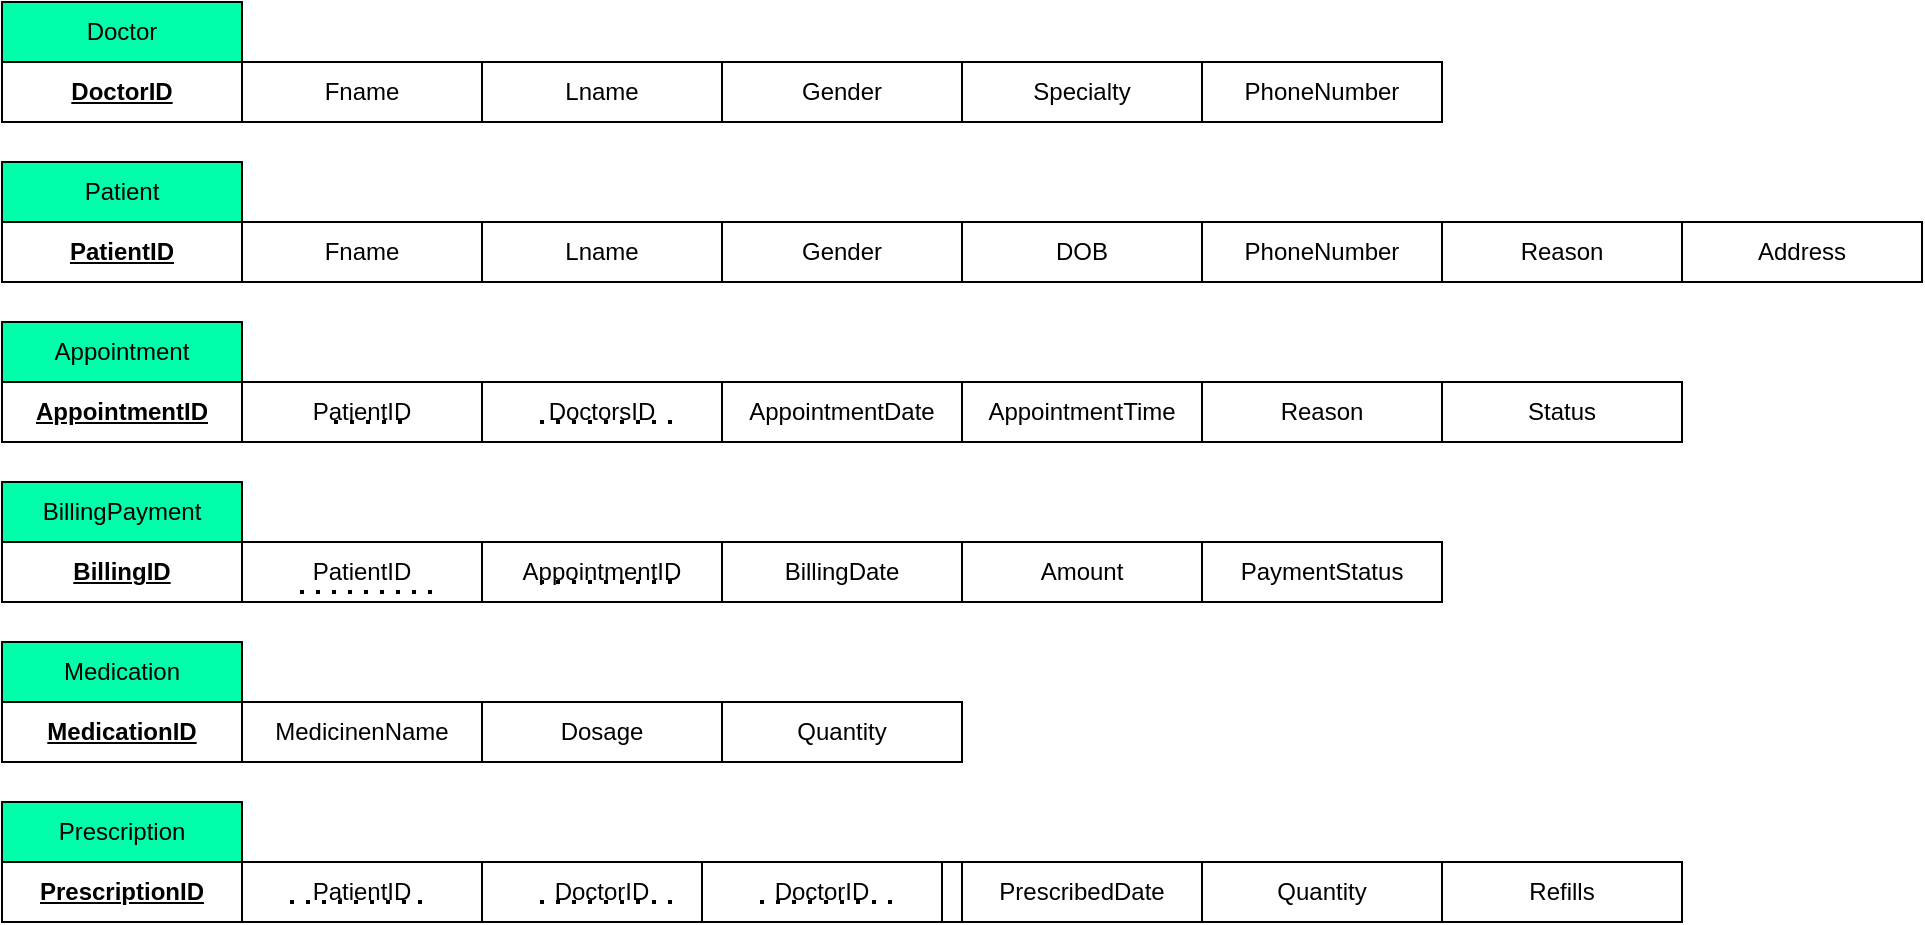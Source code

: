 <mxfile version="24.5.5" type="github">
  <diagram name="Page-1" id="lPv18uXPyyOn_tqmDmDi">
    <mxGraphModel dx="1173" dy="506" grid="1" gridSize="10" guides="1" tooltips="1" connect="1" arrows="1" fold="1" page="1" pageScale="1" pageWidth="827" pageHeight="1169" math="0" shadow="0">
      <root>
        <mxCell id="0" />
        <mxCell id="1" parent="0" />
        <mxCell id="40zPaDP918bft0vZC0bT-28" value="&lt;span style=&quot;text-align: left;&quot;&gt;Doctor&lt;/span&gt;" style="rounded=0;whiteSpace=wrap;html=1;fillColor=#00FFAA;" vertex="1" parent="1">
          <mxGeometry x="220" y="150" width="120" height="30" as="geometry" />
        </mxCell>
        <mxCell id="40zPaDP918bft0vZC0bT-29" value="&lt;span style=&quot;text-align: left;&quot;&gt;&lt;u&gt;&lt;b&gt;DoctorID&lt;/b&gt;&lt;/u&gt;&lt;/span&gt;" style="rounded=0;whiteSpace=wrap;html=1;" vertex="1" parent="1">
          <mxGeometry x="220" y="180" width="120" height="30" as="geometry" />
        </mxCell>
        <mxCell id="40zPaDP918bft0vZC0bT-31" value="&lt;span style=&quot;text-align: left;&quot;&gt;Fname&lt;/span&gt;" style="rounded=0;whiteSpace=wrap;html=1;" vertex="1" parent="1">
          <mxGeometry x="340" y="180" width="120" height="30" as="geometry" />
        </mxCell>
        <mxCell id="40zPaDP918bft0vZC0bT-32" value="&lt;span style=&quot;text-align: left;&quot;&gt;Lname&lt;/span&gt;" style="rounded=0;whiteSpace=wrap;html=1;" vertex="1" parent="1">
          <mxGeometry x="460" y="180" width="120" height="30" as="geometry" />
        </mxCell>
        <mxCell id="40zPaDP918bft0vZC0bT-33" value="&lt;span style=&quot;text-align: left;&quot;&gt;Specialty&lt;/span&gt;" style="rounded=0;whiteSpace=wrap;html=1;" vertex="1" parent="1">
          <mxGeometry x="700" y="180" width="120" height="30" as="geometry" />
        </mxCell>
        <mxCell id="40zPaDP918bft0vZC0bT-34" value="&lt;span style=&quot;text-align: left;&quot;&gt;Gender&lt;/span&gt;" style="rounded=0;whiteSpace=wrap;html=1;" vertex="1" parent="1">
          <mxGeometry x="580" y="180" width="120" height="30" as="geometry" />
        </mxCell>
        <mxCell id="40zPaDP918bft0vZC0bT-35" value="&lt;span style=&quot;text-align: left;&quot;&gt;PhoneNumber&lt;/span&gt;" style="rounded=0;whiteSpace=wrap;html=1;" vertex="1" parent="1">
          <mxGeometry x="820" y="180" width="120" height="30" as="geometry" />
        </mxCell>
        <mxCell id="40zPaDP918bft0vZC0bT-38" value="&lt;span style=&quot;text-align: left;&quot;&gt;Appointment&lt;/span&gt;" style="rounded=0;whiteSpace=wrap;html=1;fillColor=#00FFAA;" vertex="1" parent="1">
          <mxGeometry x="220" y="310" width="120" height="30" as="geometry" />
        </mxCell>
        <mxCell id="40zPaDP918bft0vZC0bT-39" value="&lt;span style=&quot;text-align: left;&quot;&gt;&lt;u&gt;&lt;b&gt;PatientID&lt;/b&gt;&lt;/u&gt;&lt;/span&gt;" style="rounded=0;whiteSpace=wrap;html=1;" vertex="1" parent="1">
          <mxGeometry x="220" y="260" width="120" height="30" as="geometry" />
        </mxCell>
        <mxCell id="40zPaDP918bft0vZC0bT-43" value="&lt;span style=&quot;text-align: left;&quot;&gt;DOB&lt;/span&gt;" style="rounded=0;whiteSpace=wrap;html=1;" vertex="1" parent="1">
          <mxGeometry x="700" y="260" width="120" height="30" as="geometry" />
        </mxCell>
        <mxCell id="40zPaDP918bft0vZC0bT-44" value="&lt;span style=&quot;text-align: left;&quot;&gt;PhoneNumber&lt;/span&gt;" style="rounded=0;whiteSpace=wrap;html=1;" vertex="1" parent="1">
          <mxGeometry x="820" y="260" width="120" height="30" as="geometry" />
        </mxCell>
        <mxCell id="40zPaDP918bft0vZC0bT-45" value="&lt;span style=&quot;text-align: left;&quot;&gt;Fname&lt;/span&gt;" style="rounded=0;whiteSpace=wrap;html=1;" vertex="1" parent="1">
          <mxGeometry x="340" y="260" width="120" height="30" as="geometry" />
        </mxCell>
        <mxCell id="40zPaDP918bft0vZC0bT-47" value="&lt;span style=&quot;text-align: left;&quot;&gt;Lname&lt;/span&gt;" style="rounded=0;whiteSpace=wrap;html=1;" vertex="1" parent="1">
          <mxGeometry x="460" y="260" width="120" height="30" as="geometry" />
        </mxCell>
        <mxCell id="40zPaDP918bft0vZC0bT-48" value="&lt;span style=&quot;text-align: left;&quot;&gt;Gender&lt;/span&gt;" style="rounded=0;whiteSpace=wrap;html=1;" vertex="1" parent="1">
          <mxGeometry x="580" y="260" width="120" height="30" as="geometry" />
        </mxCell>
        <mxCell id="40zPaDP918bft0vZC0bT-49" value="&lt;span style=&quot;text-align: left;&quot;&gt;Reason&lt;/span&gt;" style="rounded=0;whiteSpace=wrap;html=1;" vertex="1" parent="1">
          <mxGeometry x="940" y="260" width="120" height="30" as="geometry" />
        </mxCell>
        <mxCell id="40zPaDP918bft0vZC0bT-50" value="&lt;span style=&quot;text-align: left;&quot;&gt;Address&lt;/span&gt;" style="rounded=0;whiteSpace=wrap;html=1;" vertex="1" parent="1">
          <mxGeometry x="1060" y="260" width="120" height="30" as="geometry" />
        </mxCell>
        <mxCell id="40zPaDP918bft0vZC0bT-52" value="&lt;span style=&quot;text-align: left;&quot;&gt;Patient&lt;/span&gt;" style="rounded=0;whiteSpace=wrap;html=1;fillColor=#00FFAA;" vertex="1" parent="1">
          <mxGeometry x="220" y="230" width="120" height="30" as="geometry" />
        </mxCell>
        <mxCell id="40zPaDP918bft0vZC0bT-55" value="&lt;span style=&quot;text-align: left;&quot;&gt;&lt;u&gt;&lt;b&gt;AppointmentID&lt;/b&gt;&lt;/u&gt;&lt;/span&gt;" style="rounded=0;whiteSpace=wrap;html=1;" vertex="1" parent="1">
          <mxGeometry x="220" y="340" width="120" height="30" as="geometry" />
        </mxCell>
        <mxCell id="40zPaDP918bft0vZC0bT-58" value="&lt;span style=&quot;text-align: left;&quot;&gt;PatientID&lt;/span&gt;" style="rounded=0;whiteSpace=wrap;html=1;" vertex="1" parent="1">
          <mxGeometry x="340" y="340" width="120" height="30" as="geometry" />
        </mxCell>
        <mxCell id="40zPaDP918bft0vZC0bT-59" value="&lt;span style=&quot;text-align: left;&quot;&gt;DoctorsID&lt;/span&gt;" style="rounded=0;whiteSpace=wrap;html=1;" vertex="1" parent="1">
          <mxGeometry x="460" y="340" width="120" height="30" as="geometry" />
        </mxCell>
        <mxCell id="40zPaDP918bft0vZC0bT-60" value="&lt;span style=&quot;text-align: left;&quot;&gt;AppointmentDate&lt;/span&gt;" style="rounded=0;whiteSpace=wrap;html=1;" vertex="1" parent="1">
          <mxGeometry x="580" y="340" width="120" height="30" as="geometry" />
        </mxCell>
        <mxCell id="40zPaDP918bft0vZC0bT-61" value="&lt;span style=&quot;text-align: left;&quot;&gt;AppointmentTime&lt;/span&gt;" style="rounded=0;whiteSpace=wrap;html=1;" vertex="1" parent="1">
          <mxGeometry x="700" y="340" width="120" height="30" as="geometry" />
        </mxCell>
        <mxCell id="40zPaDP918bft0vZC0bT-62" value="&lt;span style=&quot;text-align: left;&quot;&gt;Reason&lt;/span&gt;" style="rounded=0;whiteSpace=wrap;html=1;" vertex="1" parent="1">
          <mxGeometry x="820" y="340" width="120" height="30" as="geometry" />
        </mxCell>
        <mxCell id="40zPaDP918bft0vZC0bT-64" value="&lt;span style=&quot;text-align: left;&quot;&gt;Status&lt;/span&gt;" style="rounded=0;whiteSpace=wrap;html=1;" vertex="1" parent="1">
          <mxGeometry x="940" y="340" width="120" height="30" as="geometry" />
        </mxCell>
        <mxCell id="40zPaDP918bft0vZC0bT-67" value="&lt;span style=&quot;text-align: left;&quot;&gt;BillingPayment&lt;/span&gt;" style="rounded=0;whiteSpace=wrap;html=1;fillColor=#00FFAA;" vertex="1" parent="1">
          <mxGeometry x="220" y="390" width="120" height="30" as="geometry" />
        </mxCell>
        <mxCell id="40zPaDP918bft0vZC0bT-68" value="&lt;span style=&quot;text-align: left;&quot;&gt;&lt;u&gt;&lt;b&gt;BillingID&lt;/b&gt;&lt;/u&gt;&lt;/span&gt;" style="rounded=0;whiteSpace=wrap;html=1;" vertex="1" parent="1">
          <mxGeometry x="220" y="420" width="120" height="30" as="geometry" />
        </mxCell>
        <mxCell id="40zPaDP918bft0vZC0bT-69" value="&lt;span style=&quot;text-align: left;&quot;&gt;PatientID&lt;/span&gt;" style="rounded=0;whiteSpace=wrap;html=1;" vertex="1" parent="1">
          <mxGeometry x="340" y="420" width="120" height="30" as="geometry" />
        </mxCell>
        <mxCell id="40zPaDP918bft0vZC0bT-70" value="&lt;span style=&quot;text-align: left;&quot;&gt;AppointmentID&lt;/span&gt;" style="rounded=0;whiteSpace=wrap;html=1;" vertex="1" parent="1">
          <mxGeometry x="460" y="420" width="120" height="30" as="geometry" />
        </mxCell>
        <mxCell id="40zPaDP918bft0vZC0bT-71" value="&lt;span style=&quot;text-align: left;&quot;&gt;BillingDate&lt;/span&gt;" style="rounded=0;whiteSpace=wrap;html=1;" vertex="1" parent="1">
          <mxGeometry x="580" y="420" width="120" height="30" as="geometry" />
        </mxCell>
        <mxCell id="40zPaDP918bft0vZC0bT-72" value="&lt;span style=&quot;text-align: left;&quot;&gt;Amount&lt;/span&gt;" style="rounded=0;whiteSpace=wrap;html=1;" vertex="1" parent="1">
          <mxGeometry x="700" y="420" width="120" height="30" as="geometry" />
        </mxCell>
        <mxCell id="40zPaDP918bft0vZC0bT-73" value="&lt;span style=&quot;text-align: left;&quot;&gt;PaymentStatus&lt;/span&gt;" style="rounded=0;whiteSpace=wrap;html=1;" vertex="1" parent="1">
          <mxGeometry x="820" y="420" width="120" height="30" as="geometry" />
        </mxCell>
        <mxCell id="40zPaDP918bft0vZC0bT-77" value="" style="endArrow=none;dashed=1;html=1;dashPattern=1 3;strokeWidth=2;rounded=0;" edge="1" parent="1">
          <mxGeometry width="50" height="50" relative="1" as="geometry">
            <mxPoint x="420" y="360" as="sourcePoint" />
            <mxPoint x="380" y="360" as="targetPoint" />
          </mxGeometry>
        </mxCell>
        <mxCell id="40zPaDP918bft0vZC0bT-78" value="" style="endArrow=none;dashed=1;html=1;dashPattern=1 3;strokeWidth=2;rounded=0;entryX=0.25;entryY=0.667;entryDx=0;entryDy=0;entryPerimeter=0;" edge="1" parent="1">
          <mxGeometry width="50" height="50" relative="1" as="geometry">
            <mxPoint x="555" y="360" as="sourcePoint" />
            <mxPoint x="485" y="360.01" as="targetPoint" />
          </mxGeometry>
        </mxCell>
        <mxCell id="40zPaDP918bft0vZC0bT-79" value="" style="endArrow=none;dashed=1;html=1;dashPattern=1 3;strokeWidth=2;rounded=0;entryX=0.25;entryY=0.667;entryDx=0;entryDy=0;entryPerimeter=0;" edge="1" parent="1">
          <mxGeometry width="50" height="50" relative="1" as="geometry">
            <mxPoint x="435" y="445" as="sourcePoint" />
            <mxPoint x="365" y="445.01" as="targetPoint" />
          </mxGeometry>
        </mxCell>
        <mxCell id="40zPaDP918bft0vZC0bT-84" value="" style="endArrow=none;dashed=1;html=1;dashPattern=1 3;strokeWidth=2;rounded=0;entryX=0.25;entryY=0.667;entryDx=0;entryDy=0;entryPerimeter=0;" edge="1" parent="1">
          <mxGeometry width="50" height="50" relative="1" as="geometry">
            <mxPoint x="555" y="440" as="sourcePoint" />
            <mxPoint x="485" y="440.01" as="targetPoint" />
          </mxGeometry>
        </mxCell>
        <mxCell id="40zPaDP918bft0vZC0bT-87" value="&lt;span style=&quot;text-align: left;&quot;&gt;Medication&lt;/span&gt;" style="rounded=0;whiteSpace=wrap;html=1;fillColor=#00FFAA;" vertex="1" parent="1">
          <mxGeometry x="220" y="470" width="120" height="30" as="geometry" />
        </mxCell>
        <mxCell id="40zPaDP918bft0vZC0bT-88" value="&lt;span style=&quot;text-align: left;&quot;&gt;&lt;u&gt;&lt;b&gt;MedicationID&lt;/b&gt;&lt;/u&gt;&lt;/span&gt;" style="rounded=0;whiteSpace=wrap;html=1;" vertex="1" parent="1">
          <mxGeometry x="220" y="500" width="120" height="30" as="geometry" />
        </mxCell>
        <mxCell id="40zPaDP918bft0vZC0bT-89" value="&lt;span style=&quot;text-align: left;&quot;&gt;MedicinenName&lt;/span&gt;" style="rounded=0;whiteSpace=wrap;html=1;" vertex="1" parent="1">
          <mxGeometry x="340" y="500" width="120" height="30" as="geometry" />
        </mxCell>
        <mxCell id="40zPaDP918bft0vZC0bT-90" value="&lt;span style=&quot;text-align: left;&quot;&gt;Dosage&lt;/span&gt;" style="rounded=0;whiteSpace=wrap;html=1;" vertex="1" parent="1">
          <mxGeometry x="460" y="500" width="120" height="30" as="geometry" />
        </mxCell>
        <mxCell id="40zPaDP918bft0vZC0bT-91" value="&lt;span style=&quot;text-align: left;&quot;&gt;Quantity&lt;/span&gt;" style="rounded=0;whiteSpace=wrap;html=1;" vertex="1" parent="1">
          <mxGeometry x="580" y="500" width="120" height="30" as="geometry" />
        </mxCell>
        <mxCell id="40zPaDP918bft0vZC0bT-95" value="&lt;span style=&quot;text-align: left;&quot;&gt;Prescription&lt;/span&gt;" style="rounded=0;whiteSpace=wrap;html=1;fillColor=#00FFAA;" vertex="1" parent="1">
          <mxGeometry x="220" y="550" width="120" height="30" as="geometry" />
        </mxCell>
        <mxCell id="40zPaDP918bft0vZC0bT-96" value="&lt;span style=&quot;text-align: left;&quot;&gt;PatientID&lt;/span&gt;" style="rounded=0;whiteSpace=wrap;html=1;" vertex="1" parent="1">
          <mxGeometry x="340" y="580" width="120" height="30" as="geometry" />
        </mxCell>
        <mxCell id="40zPaDP918bft0vZC0bT-97" value="&lt;span style=&quot;text-align: left;&quot;&gt;&lt;u&gt;&lt;b&gt;PrescriptionID&lt;/b&gt;&lt;/u&gt;&lt;/span&gt;" style="rounded=0;whiteSpace=wrap;html=1;" vertex="1" parent="1">
          <mxGeometry x="220" y="580" width="120" height="30" as="geometry" />
        </mxCell>
        <mxCell id="40zPaDP918bft0vZC0bT-98" value="&lt;span style=&quot;text-align: left;&quot;&gt;DoctorID&lt;/span&gt;" style="rounded=0;whiteSpace=wrap;html=1;" vertex="1" parent="1">
          <mxGeometry x="460" y="580" width="120" height="30" as="geometry" />
        </mxCell>
        <mxCell id="40zPaDP918bft0vZC0bT-99" value="&lt;span style=&quot;text-align: left;&quot;&gt;MedicationID&lt;/span&gt;" style="rounded=0;whiteSpace=wrap;html=1;" vertex="1" parent="1">
          <mxGeometry x="580" y="580" width="120" height="30" as="geometry" />
        </mxCell>
        <mxCell id="40zPaDP918bft0vZC0bT-100" value="&lt;span style=&quot;text-align: left;&quot;&gt;PrescribedDate&lt;/span&gt;" style="rounded=0;whiteSpace=wrap;html=1;" vertex="1" parent="1">
          <mxGeometry x="700" y="580" width="120" height="30" as="geometry" />
        </mxCell>
        <mxCell id="40zPaDP918bft0vZC0bT-101" value="&lt;span style=&quot;text-align: left;&quot;&gt;Quantity&lt;/span&gt;" style="rounded=0;whiteSpace=wrap;html=1;" vertex="1" parent="1">
          <mxGeometry x="820" y="580" width="120" height="30" as="geometry" />
        </mxCell>
        <mxCell id="40zPaDP918bft0vZC0bT-102" value="&lt;span style=&quot;text-align: left;&quot;&gt;Refills&lt;/span&gt;" style="rounded=0;whiteSpace=wrap;html=1;" vertex="1" parent="1">
          <mxGeometry x="940" y="580" width="120" height="30" as="geometry" />
        </mxCell>
        <mxCell id="40zPaDP918bft0vZC0bT-103" value="" style="endArrow=none;dashed=1;html=1;dashPattern=1 3;strokeWidth=2;rounded=0;entryX=0.25;entryY=0.667;entryDx=0;entryDy=0;entryPerimeter=0;" edge="1" parent="1">
          <mxGeometry width="50" height="50" relative="1" as="geometry">
            <mxPoint x="430" y="600" as="sourcePoint" />
            <mxPoint x="360" y="600.01" as="targetPoint" />
          </mxGeometry>
        </mxCell>
        <mxCell id="40zPaDP918bft0vZC0bT-104" value="" style="endArrow=none;dashed=1;html=1;dashPattern=1 3;strokeWidth=2;rounded=0;entryX=0.25;entryY=0.667;entryDx=0;entryDy=0;entryPerimeter=0;" edge="1" parent="1">
          <mxGeometry width="50" height="50" relative="1" as="geometry">
            <mxPoint x="555" y="600" as="sourcePoint" />
            <mxPoint x="485" y="600.01" as="targetPoint" />
          </mxGeometry>
        </mxCell>
        <mxCell id="40zPaDP918bft0vZC0bT-105" value="" style="endArrow=none;dashed=1;html=1;dashPattern=1 3;strokeWidth=2;rounded=0;entryX=0.25;entryY=0.667;entryDx=0;entryDy=0;entryPerimeter=0;" edge="1" parent="1">
          <mxGeometry width="50" height="50" relative="1" as="geometry">
            <mxPoint x="665" y="600" as="sourcePoint" />
            <mxPoint x="595" y="600.01" as="targetPoint" />
          </mxGeometry>
        </mxCell>
        <mxCell id="40zPaDP918bft0vZC0bT-106" value="&lt;span style=&quot;text-align: left;&quot;&gt;DoctorID&lt;/span&gt;" style="rounded=0;whiteSpace=wrap;html=1;" vertex="1" parent="1">
          <mxGeometry x="570" y="580" width="120" height="30" as="geometry" />
        </mxCell>
        <mxCell id="40zPaDP918bft0vZC0bT-107" value="" style="endArrow=none;dashed=1;html=1;dashPattern=1 3;strokeWidth=2;rounded=0;entryX=0.25;entryY=0.667;entryDx=0;entryDy=0;entryPerimeter=0;" edge="1" parent="1">
          <mxGeometry width="50" height="50" relative="1" as="geometry">
            <mxPoint x="665" y="600" as="sourcePoint" />
            <mxPoint x="595" y="600.01" as="targetPoint" />
          </mxGeometry>
        </mxCell>
        <mxCell id="40zPaDP918bft0vZC0bT-108" value="" style="endArrow=none;dashed=1;html=1;dashPattern=1 3;strokeWidth=2;rounded=0;entryX=0.25;entryY=0.667;entryDx=0;entryDy=0;entryPerimeter=0;" edge="1" parent="1">
          <mxGeometry width="50" height="50" relative="1" as="geometry">
            <mxPoint x="435" y="445" as="sourcePoint" />
            <mxPoint x="365" y="445.01" as="targetPoint" />
          </mxGeometry>
        </mxCell>
      </root>
    </mxGraphModel>
  </diagram>
</mxfile>
